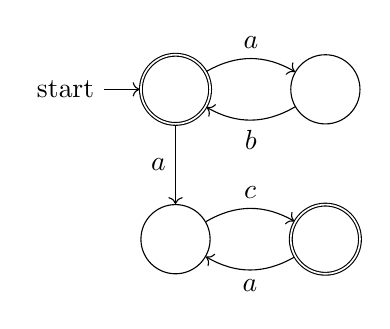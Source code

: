 % Raphael Reitzig, 2012.
% MIT license

%p% \usetikzlibrary{positioning,automata}
\begin{tikzpicture}[auto]
  \node[state,initial,accepting] (a) {};
  \node[state,right=of a] (b) {};
  \node[state,below=of a] (c) {};
  \node[state,accepting,right=of c] (d) {};
  
  \path[->] (a) edge[bend left] node {$a$} (b)
            (b) edge[bend left] node {$b$} (a)
            (a) edge node[swap] {$a$} (c)
            (c) edge[bend left] node {$c$} (d)
            (d) edge[bend left] node {$a$} (c);
\end{tikzpicture}
